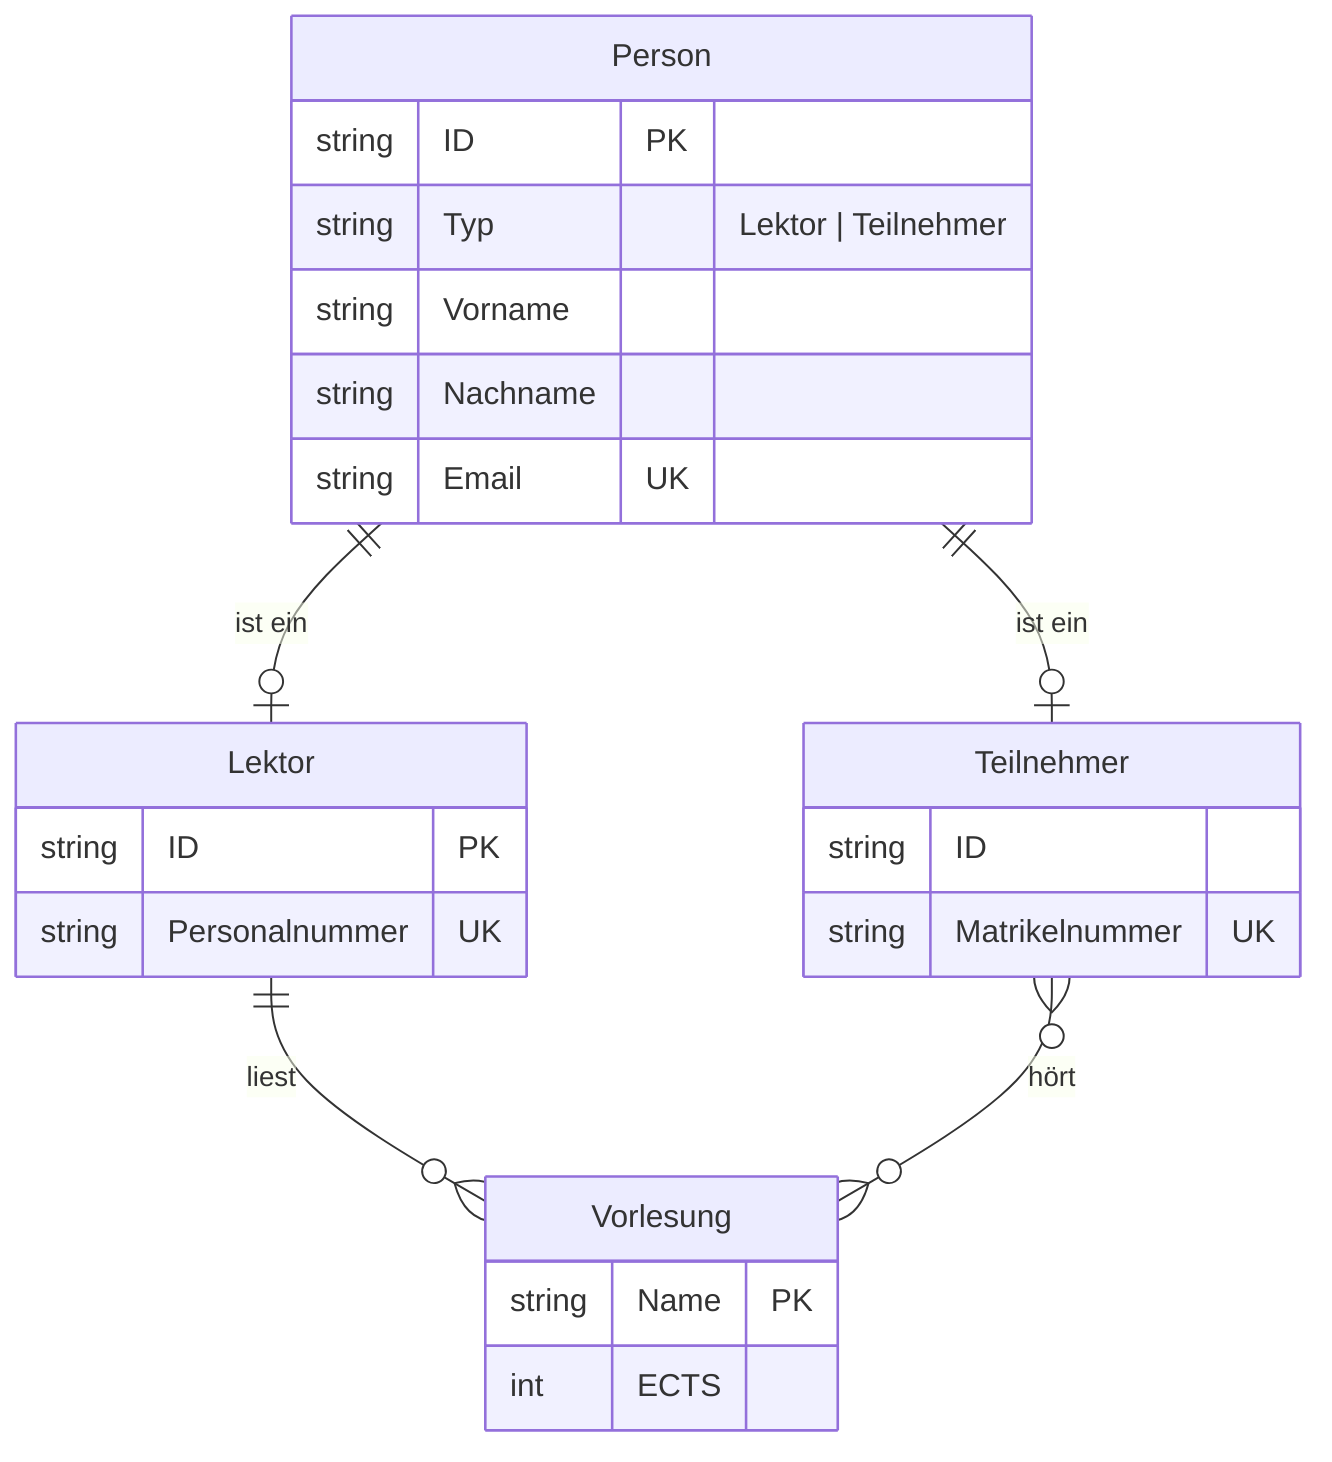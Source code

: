 erDiagram

    Person {
        string ID PK
        string Typ "Lektor | Teilnehmer"
        string Vorname
        string Nachname
        string Email UK
    }

    Lektor {
        string ID PK
        string Personalnummer UK
    }

    Teilnehmer {
        string ID
        string Matrikelnummer UK
    }

    Vorlesung {
        string Name PK
        int ECTS
    }

    Person ||--o| Lektor : "ist ein"
    Person ||--o| Teilnehmer : "ist ein"

    Lektor ||--o{ Vorlesung : liest

    Teilnehmer }o--o{ Vorlesung : hört